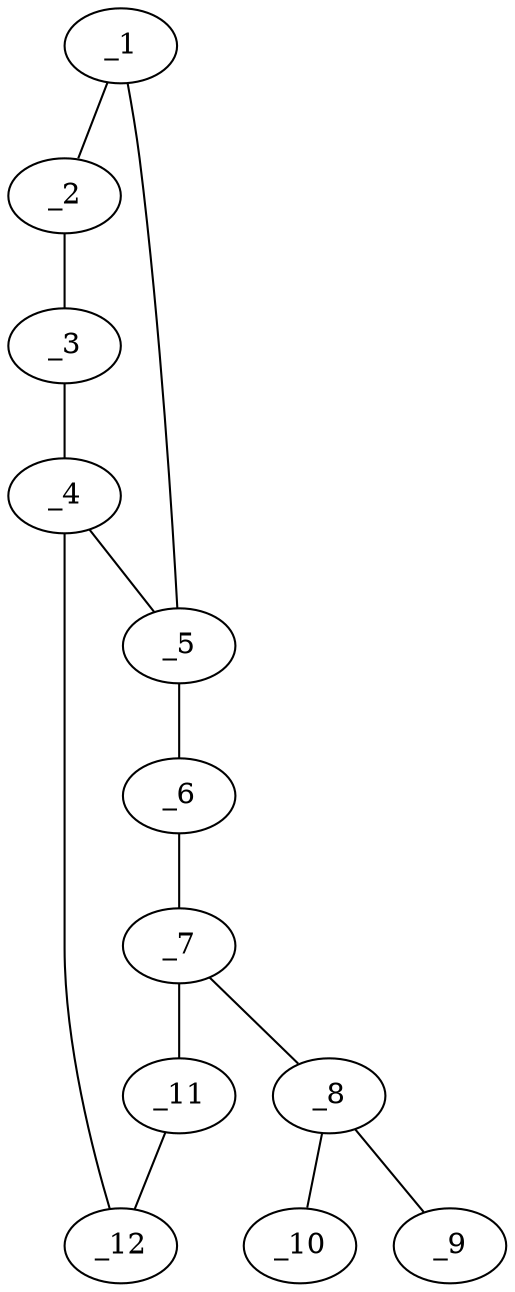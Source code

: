 graph molid629424 {
	_1	 [charge=0,
		chem=4,
		symbol="N  ",
		x="6.4152",
		y="0.309"];
	_2	 [charge=0,
		chem=1,
		symbol="C  ",
		x="7.0029",
		y="-0.5"];
	_1 -- _2	 [valence=2];
	_5	 [charge=0,
		chem=1,
		symbol="C  ",
		x="5.4641",
		y=0];
	_1 -- _5	 [valence=1];
	_3	 [charge=0,
		chem=4,
		symbol="N  ",
		x="6.4152",
		y="-1.309"];
	_2 -- _3	 [valence=1];
	_4	 [charge=0,
		chem=1,
		symbol="C  ",
		x="5.4641",
		y="-1"];
	_3 -- _4	 [valence=1];
	_4 -- _5	 [valence=2];
	_12	 [charge=0,
		chem=1,
		symbol="C  ",
		x="4.5981",
		y="-1.5"];
	_4 -- _12	 [valence=1];
	_6	 [charge=0,
		chem=1,
		symbol="C  ",
		x="4.5981",
		y="0.5"];
	_5 -- _6	 [valence=1];
	_7	 [charge=0,
		chem=1,
		symbol="C  ",
		x="3.7321",
		y=0];
	_6 -- _7	 [valence=1];
	_8	 [charge=0,
		chem=1,
		symbol="C  ",
		x="2.866",
		y="0.5"];
	_7 -- _8	 [valence=1];
	_11	 [charge=0,
		chem=4,
		symbol="N  ",
		x="3.7321",
		y="-1"];
	_7 -- _11	 [valence=1];
	_9	 [charge=0,
		chem=2,
		symbol="O  ",
		x=2,
		y=0];
	_8 -- _9	 [valence=2];
	_10	 [charge=0,
		chem=2,
		symbol="O  ",
		x="2.866",
		y="1.5"];
	_8 -- _10	 [valence=1];
	_11 -- _12	 [valence=1];
}
